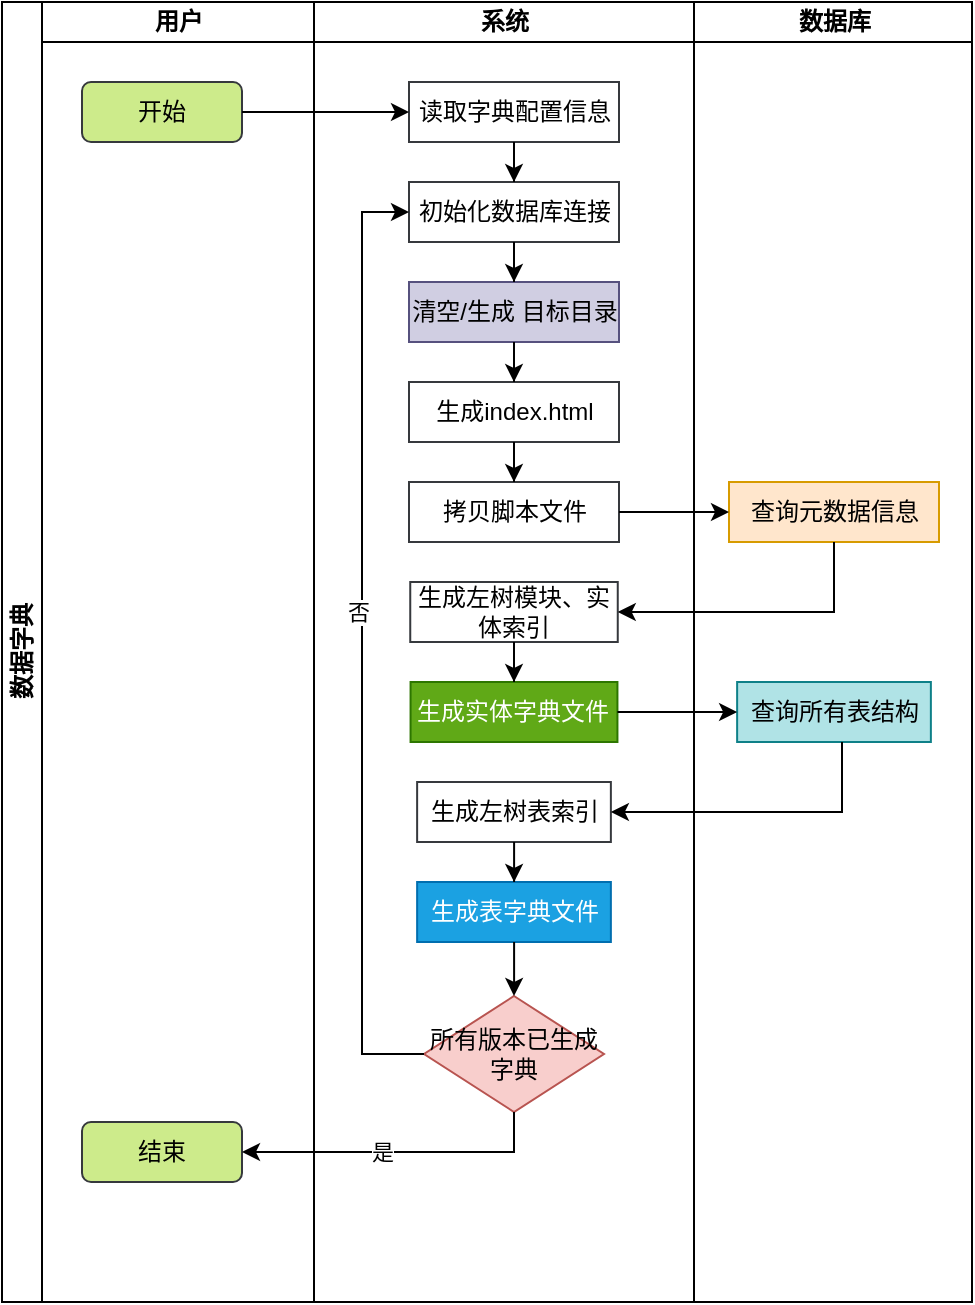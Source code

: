 <mxfile pages="1">
    <diagram id="RYLSIoxaraimkevxGFpl" name="流程图">
        <mxGraphModel dx="1165" dy="793" grid="0" gridSize="10" guides="1" tooltips="1" connect="1" arrows="1" fold="1" page="1" pageScale="1" pageWidth="827" pageHeight="1169" math="0" shadow="0">
            <root>
                <mxCell id="0"/>
                <mxCell id="1" parent="0"/>
                <mxCell id="22" value="数据字典" style="swimlane;html=1;childLayout=stackLayout;resizeParent=1;resizeParentMax=0;startSize=20;horizontal=0;horizontalStack=1;swimlaneFillColor=none;swimlaneLine=1;glass=0;connectable=1;allowArrows=1;" parent="1" vertex="1">
                    <mxGeometry x="60" y="70" width="485" height="650" as="geometry"/>
                </mxCell>
                <mxCell id="23" value="用户" style="swimlane;html=1;startSize=20;" parent="22" vertex="1">
                    <mxGeometry x="20" width="136" height="650" as="geometry">
                        <mxRectangle x="20" width="30" height="650" as="alternateBounds"/>
                    </mxGeometry>
                </mxCell>
                <mxCell id="30" value="开始" style="rounded=1;whiteSpace=wrap;html=1;glass=0;fillColor=#cdeb8b;strokeColor=#36393d;fontColor=#000000;" parent="23" vertex="1">
                    <mxGeometry x="20" y="40" width="80" height="30" as="geometry"/>
                </mxCell>
                <mxCell id="31" value="结束" style="rounded=1;whiteSpace=wrap;html=1;glass=0;fillColor=#cdeb8b;strokeColor=#36393d;fontColor=#000000;" parent="23" vertex="1">
                    <mxGeometry x="20" y="560" width="80" height="30" as="geometry"/>
                </mxCell>
                <mxCell id="24" value="系统" style="swimlane;html=1;startSize=20;" parent="22" vertex="1">
                    <mxGeometry x="156" width="190" height="650" as="geometry">
                        <mxRectangle x="140" width="30" height="480" as="alternateBounds"/>
                    </mxGeometry>
                </mxCell>
                <mxCell id="32" value="读取字典配置信息" style="rounded=0;whiteSpace=wrap;html=1;glass=0;fillColor=none;strokeColor=#36393d;fontColor=#000000;" parent="24" vertex="1">
                    <mxGeometry x="47.5" y="40" width="105" height="30" as="geometry"/>
                </mxCell>
                <mxCell id="34" value="初始化数据库连接" style="rounded=0;whiteSpace=wrap;html=1;glass=0;fillColor=none;strokeColor=#36393d;fontColor=#000000;" parent="24" vertex="1">
                    <mxGeometry x="47.5" y="90" width="105" height="30" as="geometry"/>
                </mxCell>
                <mxCell id="35" value="" style="edgeStyle=orthogonalEdgeStyle;rounded=0;orthogonalLoop=1;jettySize=auto;html=1;" parent="24" source="32" target="34" edge="1">
                    <mxGeometry relative="1" as="geometry"/>
                </mxCell>
                <mxCell id="38" value="清空/生成 目标目录" style="rounded=0;whiteSpace=wrap;html=1;glass=0;fillColor=#d0cee2;strokeColor=#56517e;" parent="24" vertex="1">
                    <mxGeometry x="47.5" y="140" width="105" height="30" as="geometry"/>
                </mxCell>
                <mxCell id="39" value="" style="edgeStyle=orthogonalEdgeStyle;rounded=0;orthogonalLoop=1;jettySize=auto;html=1;exitX=0.5;exitY=1;exitDx=0;exitDy=0;" parent="24" source="34" target="38" edge="1">
                    <mxGeometry relative="1" as="geometry">
                        <mxPoint x="100" y="140" as="sourcePoint"/>
                    </mxGeometry>
                </mxCell>
                <mxCell id="36" value="生成index.html" style="rounded=0;whiteSpace=wrap;html=1;glass=0;fillColor=none;strokeColor=#36393d;fontColor=#000000;" parent="24" vertex="1">
                    <mxGeometry x="47.5" y="190" width="105" height="30" as="geometry"/>
                </mxCell>
                <mxCell id="37" value="" style="edgeStyle=orthogonalEdgeStyle;rounded=0;orthogonalLoop=1;jettySize=auto;html=1;exitX=0.5;exitY=1;exitDx=0;exitDy=0;" parent="24" source="38" target="36" edge="1">
                    <mxGeometry relative="1" as="geometry"/>
                </mxCell>
                <mxCell id="42" value="拷贝脚本文件" style="rounded=0;whiteSpace=wrap;html=1;glass=0;fillColor=none;strokeColor=#36393d;fontColor=#000000;" parent="24" vertex="1">
                    <mxGeometry x="47.5" y="240" width="105" height="30" as="geometry"/>
                </mxCell>
                <mxCell id="43" value="" style="edgeStyle=orthogonalEdgeStyle;rounded=0;orthogonalLoop=1;jettySize=auto;html=1;" parent="24" source="36" target="42" edge="1">
                    <mxGeometry relative="1" as="geometry"/>
                </mxCell>
                <mxCell id="46" value="生成左树模块、实体索引" style="rounded=0;whiteSpace=wrap;html=1;glass=0;fillColor=none;strokeColor=#36393d;fontColor=#000000;" parent="24" vertex="1">
                    <mxGeometry x="48.125" y="290" width="103.75" height="30" as="geometry"/>
                </mxCell>
                <mxCell id="49" value="生成实体字典文件" style="rounded=0;whiteSpace=wrap;html=1;glass=0;fillColor=#60a917;strokeColor=#2D7600;fontColor=#ffffff;" parent="24" vertex="1">
                    <mxGeometry x="48.28" y="340" width="103.44" height="30" as="geometry"/>
                </mxCell>
                <mxCell id="50" value="" style="edgeStyle=orthogonalEdgeStyle;rounded=0;orthogonalLoop=1;jettySize=auto;html=1;" parent="24" source="46" target="49" edge="1">
                    <mxGeometry relative="1" as="geometry"/>
                </mxCell>
                <mxCell id="53" value="生成左树表索引" style="rounded=0;whiteSpace=wrap;html=1;glass=0;fillColor=none;strokeColor=#36393d;fontColor=#000000;" parent="24" vertex="1">
                    <mxGeometry x="51.565" y="390" width="96.87" height="30" as="geometry"/>
                </mxCell>
                <mxCell id="55" value="生成表字典文件" style="rounded=0;whiteSpace=wrap;html=1;glass=0;fillColor=#1ba1e2;strokeColor=#006EAF;fontColor=#ffffff;" parent="24" vertex="1">
                    <mxGeometry x="51.565" y="440" width="96.87" height="30" as="geometry"/>
                </mxCell>
                <mxCell id="56" value="" style="edgeStyle=orthogonalEdgeStyle;rounded=0;orthogonalLoop=1;jettySize=auto;html=1;" parent="24" source="53" target="55" edge="1">
                    <mxGeometry relative="1" as="geometry"/>
                </mxCell>
                <mxCell id="57" value="所有版本已生成字典" style="rhombus;whiteSpace=wrap;html=1;rounded=0;strokeColor=#b85450;fillColor=#f8cecc;glass=0;" parent="24" vertex="1">
                    <mxGeometry x="55" y="497" width="90" height="58" as="geometry"/>
                </mxCell>
                <mxCell id="58" value="" style="edgeStyle=orthogonalEdgeStyle;rounded=0;orthogonalLoop=1;jettySize=auto;html=1;entryX=0.5;entryY=0;entryDx=0;entryDy=0;" parent="24" source="55" target="57" edge="1">
                    <mxGeometry relative="1" as="geometry">
                        <mxPoint x="99" y="490" as="targetPoint"/>
                    </mxGeometry>
                </mxCell>
                <mxCell id="60" value="" style="edgeStyle=orthogonalEdgeStyle;rounded=0;orthogonalLoop=1;jettySize=auto;html=1;entryX=0;entryY=0.5;entryDx=0;entryDy=0;exitX=0;exitY=0.5;exitDx=0;exitDy=0;" parent="24" source="57" target="34" edge="1">
                    <mxGeometry relative="1" as="geometry">
                        <mxPoint x="155" y="110" as="targetPoint"/>
                        <Array as="points">
                            <mxPoint x="24" y="526"/>
                            <mxPoint x="24" y="105"/>
                        </Array>
                    </mxGeometry>
                </mxCell>
                <mxCell id="61" value="否" style="edgeLabel;html=1;align=center;verticalAlign=middle;resizable=0;points=[];" parent="60" vertex="1" connectable="0">
                    <mxGeometry x="-0.446" y="2" relative="1" as="geometry">
                        <mxPoint y="-121" as="offset"/>
                    </mxGeometry>
                </mxCell>
                <mxCell id="25" value="数据库" style="swimlane;html=1;startSize=20;" parent="22" vertex="1">
                    <mxGeometry x="346" width="139" height="650" as="geometry"/>
                </mxCell>
                <mxCell id="44" value="查询元数据信息" style="rounded=0;whiteSpace=wrap;html=1;glass=0;fillColor=#ffe6cc;strokeColor=#d79b00;" parent="25" vertex="1">
                    <mxGeometry x="17.5" y="240" width="105" height="30" as="geometry"/>
                </mxCell>
                <mxCell id="51" value="查询所有表结构" style="rounded=0;whiteSpace=wrap;html=1;glass=0;fillColor=#b0e3e6;strokeColor=#0e8088;" parent="25" vertex="1">
                    <mxGeometry x="21.565" y="340" width="96.87" height="30" as="geometry"/>
                </mxCell>
                <mxCell id="33" value="" style="edgeStyle=orthogonalEdgeStyle;rounded=0;orthogonalLoop=1;jettySize=auto;html=1;" parent="22" source="30" target="32" edge="1">
                    <mxGeometry relative="1" as="geometry"/>
                </mxCell>
                <mxCell id="45" value="" style="edgeStyle=orthogonalEdgeStyle;rounded=0;orthogonalLoop=1;jettySize=auto;html=1;" parent="22" source="42" target="44" edge="1">
                    <mxGeometry relative="1" as="geometry"/>
                </mxCell>
                <mxCell id="47" value="" style="edgeStyle=orthogonalEdgeStyle;rounded=0;orthogonalLoop=1;jettySize=auto;html=1;" parent="22" source="44" target="46" edge="1">
                    <mxGeometry relative="1" as="geometry">
                        <Array as="points">
                            <mxPoint x="416" y="305"/>
                        </Array>
                    </mxGeometry>
                </mxCell>
                <mxCell id="52" value="" style="edgeStyle=orthogonalEdgeStyle;rounded=0;orthogonalLoop=1;jettySize=auto;html=1;" parent="22" source="49" target="51" edge="1">
                    <mxGeometry relative="1" as="geometry"/>
                </mxCell>
                <mxCell id="54" value="" style="edgeStyle=orthogonalEdgeStyle;rounded=0;orthogonalLoop=1;jettySize=auto;html=1;" parent="22" source="51" target="53" edge="1">
                    <mxGeometry relative="1" as="geometry">
                        <mxPoint x="360" y="405" as="sourcePoint"/>
                        <Array as="points">
                            <mxPoint x="420" y="405"/>
                        </Array>
                    </mxGeometry>
                </mxCell>
                <mxCell id="64" value="" style="edgeStyle=orthogonalEdgeStyle;rounded=0;orthogonalLoop=1;jettySize=auto;html=1;exitX=0.5;exitY=1;exitDx=0;exitDy=0;entryX=1;entryY=0.5;entryDx=0;entryDy=0;" parent="22" source="57" target="31" edge="1">
                    <mxGeometry relative="1" as="geometry">
                        <mxPoint x="207" y="550" as="sourcePoint"/>
                        <mxPoint x="120" y="600" as="targetPoint"/>
                        <Array as="points">
                            <mxPoint x="256" y="575"/>
                        </Array>
                    </mxGeometry>
                </mxCell>
                <mxCell id="67" value="是" style="edgeLabel;html=1;align=center;verticalAlign=middle;resizable=0;points=[];" parent="64" vertex="1" connectable="0">
                    <mxGeometry x="-0.309" y="-3" relative="1" as="geometry">
                        <mxPoint x="-32" y="3" as="offset"/>
                    </mxGeometry>
                </mxCell>
            </root>
        </mxGraphModel>
    </diagram>
    <diagram id="k-vXs6BY-nUtxM6qNOfB" name="类图">
        <mxGraphModel dx="1689" dy="1150" grid="1" gridSize="10" guides="1" tooltips="1" connect="1" arrows="1" fold="1" page="1" pageScale="1" pageWidth="827" pageHeight="1169" math="0" shadow="0">
            <root>
                <mxCell id="Qq-xsXhBuLABkMN5XvxK-0"/>
                <mxCell id="Qq-xsXhBuLABkMN5XvxK-1" parent="Qq-xsXhBuLABkMN5XvxK-0"/>
            </root>
        </mxGraphModel>
    </diagram>
</mxfile>
